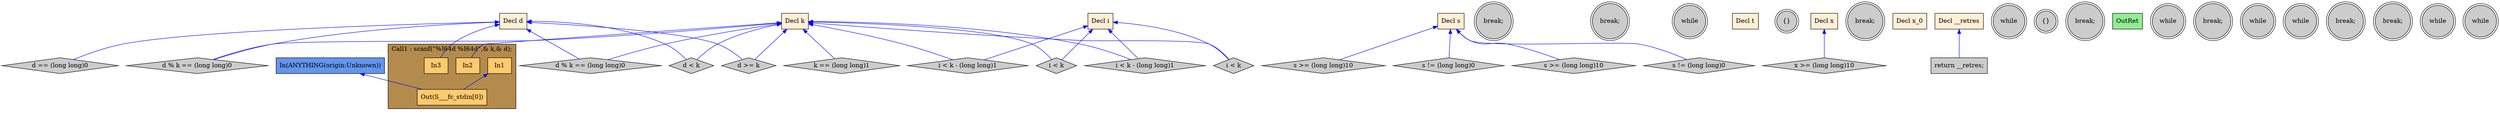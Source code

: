 digraph G {
  rankdir=TB;
  node [style="filled", ];
  32 [label="i < k - (long long)1", fillcolor="#CCCCCC", shape=diamond, ];
  33 [label="s >= (long long)10", fillcolor="#CCCCCC", shape=diamond, ];
  34 [label="break;", fillcolor="#CCCCCC", shape=doublecircle, ];
  2 [label="Decl k", fillcolor="#FFEFD5", shape=box, ];
  35 [label="break;", fillcolor="#CCCCCC", shape=doublecircle, ];
  3 [label="Decl d", fillcolor="#FFEFD5", shape=box, ];
  36 [label="while", fillcolor="#CCCCCC", shape=doublecircle, ];
  4 [label="Decl t", fillcolor="#FFEFD5", shape=box, ];
  37 [label="s != (long long)0", fillcolor="#CCCCCC", shape=diamond, ];
  5 [label="Decl i", fillcolor="#FFEFD5", shape=box, ];
  38 [label="{}", fillcolor="#CCCCCC", shape=doublecircle, ];
  6 [label="Decl s", fillcolor="#FFEFD5", shape=box, ];
  39 [label="s >= (long long)10", fillcolor="#CCCCCC", shape=diamond, ];
  7 [label="Decl x", fillcolor="#FFEFD5", shape=box, ];
  40 [label="break;", fillcolor="#CCCCCC", shape=doublecircle, ];
  8 [label="Decl x_0", fillcolor="#FFEFD5", shape=box, ];
  41 [label="x >= (long long)10", fillcolor="#CCCCCC", shape=diamond, ];
  9 [label="Decl __retres", fillcolor="#FFEFD5", shape=box, ];
  42 [label="while", fillcolor="#CCCCCC", shape=doublecircle, ];
  43 [label="s != (long long)0", fillcolor="#CCCCCC", shape=diamond, ];
  11 [label="In1", fillcolor="#FFCA6E", shape=box, ];
  44 [label="{}", fillcolor="#CCCCCC", shape=doublecircle, ];
  12 [label="In2", fillcolor="#FFCA6E", shape=box, ];
  45 [label="break;", fillcolor="#CCCCCC", shape=doublecircle, ];
  13 [label="In3", fillcolor="#FFCA6E", shape=box, ];
  46 [label="return __retres;", fillcolor="#CCCCCC", shape=box, ];
  14 [label="Out(S___fc_stdin[0])", fillcolor="#FFCA6E", shape=box, ];
  47 [label="OutRet", fillcolor="#90EE90", shape=box, ];
  15 [label="k == (long long)1", fillcolor="#CCCCCC", shape=diamond, ];
  48 [label="In(ANYTHING(origin:Unknown))", fillcolor="#6495ED", shape=box, ];
  16 [label="d == (long long)0", fillcolor="#CCCCCC", shape=diamond, ];
  17 [label="d >= k", fillcolor="#CCCCCC", shape=diamond, ];
  18 [label="d % k == (long long)0", fillcolor="#CCCCCC", shape=diamond, ];
  19 [label="while", fillcolor="#CCCCCC", shape=doublecircle, ];
  20 [label="d < k", fillcolor="#CCCCCC", shape=diamond, ];
  21 [label="break;", fillcolor="#CCCCCC", shape=doublecircle, ];
  22 [label="d % k == (long long)0", fillcolor="#CCCCCC", shape=diamond, ];
  23 [label="while", fillcolor="#CCCCCC", shape=doublecircle, ];
  24 [label="i < k", fillcolor="#CCCCCC", shape=diamond, ];
  25 [label="while", fillcolor="#CCCCCC", shape=doublecircle, ];
  26 [label="i < k - (long long)1", fillcolor="#CCCCCC", shape=diamond, ];
  27 [label="break;", fillcolor="#CCCCCC", shape=doublecircle, ];
  28 [label="break;", fillcolor="#CCCCCC", shape=doublecircle, ];
  29 [label="while", fillcolor="#CCCCCC", shape=doublecircle, ];
  30 [label="i < k", fillcolor="#CCCCCC", shape=diamond, ];
  31 [label="while", fillcolor="#CCCCCC", shape=doublecircle, ];
  
  subgraph cluster_Call1 { label="Call1 : scanf(\"%I64d %I64d\",& k,& d);";
                           fillcolor="#B38B4D"; style="filled"; 14;13;12;11;
     };
  
  edge [dir=back, ];
  2 -> 32 [color="#0000FF", ];
  5 -> 32 [color="#0000FF", ];
  6 -> 33 [color="#0000FF", ];
  6 -> 37 [color="#0000FF", ];
  6 -> 39 [color="#0000FF", ];
  7 -> 41 [color="#0000FF", ];
  6 -> 43 [color="#0000FF", ];
  2 -> 12 [color="#0000FF", ];
  3 -> 13 [color="#0000FF", ];
  9 -> 46 [color="#0000FF", ];
  11 -> 14 [color="#0000FF", ];
  48 -> 14 [color="#0000FF", ];
  2 -> 15 [color="#0000FF", ];
  3 -> 16 [color="#0000FF", ];
  2 -> 17 [color="#0000FF", ];
  3 -> 17 [color="#0000FF", ];
  2 -> 18 [color="#0000FF", ];
  3 -> 18 [color="#0000FF", ];
  2 -> 20 [color="#0000FF", ];
  3 -> 20 [color="#0000FF", ];
  2 -> 22 [color="#0000FF", ];
  3 -> 22 [color="#0000FF", ];
  2 -> 24 [color="#0000FF", ];
  5 -> 24 [color="#0000FF", ];
  2 -> 26 [color="#0000FF", ];
  5 -> 26 [color="#0000FF", ];
  2 -> 30 [color="#0000FF", ];
  5 -> 30 [color="#0000FF", ];
  
  }